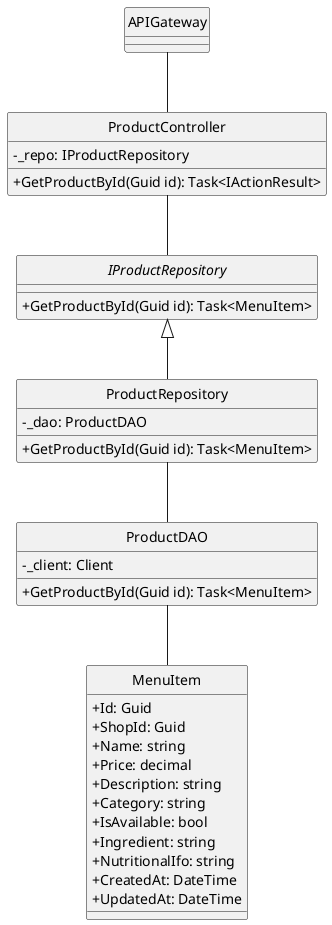 @startuml
hide circle
skinparam classAttributeIconSize 0
skinparam linetype ortho

class APIGateway {
}
' Controller for product operations
class ProductController {
    - _repo: IProductRepository
    + GetProductById(Guid id): Task<IActionResult>
}

' Repository interface defining the GetProductById method
interface IProductRepository {
    + GetProductById(Guid id): Task<MenuItem>
}

' Repository implementation that delegates to the DAO
class ProductRepository {
    - _dao: ProductDAO
    + GetProductById(Guid id): Task<MenuItem>
}

' Data Access Object handling database interactions
class ProductDAO {
    - _client: Client
    + GetProductById(Guid id): Task<MenuItem>
}

' Domain model representing a product
class MenuItem {
    + Id: Guid
    + ShopId: Guid
    + Name: string
    + Price: decimal
    + Description: string
    + Category: string
    + IsAvailable: bool
    + Ingredient: string
    + NutritionalIfo: string
    + CreatedAt: DateTime
    + UpdatedAt: DateTime
}

' Relationships among classes
APIGateway -- ProductController
ProductController -- IProductRepository
IProductRepository <|-- ProductRepository
ProductRepository -- ProductDAO
ProductDAO -- MenuItem

@enduml
